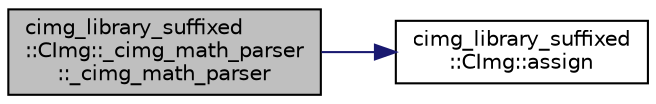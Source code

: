digraph "cimg_library_suffixed::CImg::_cimg_math_parser::_cimg_math_parser"
{
  edge [fontname="Helvetica",fontsize="10",labelfontname="Helvetica",labelfontsize="10"];
  node [fontname="Helvetica",fontsize="10",shape=record];
  rankdir="LR";
  Node9 [label="cimg_library_suffixed\l::CImg::_cimg_math_parser\l::_cimg_math_parser",height=0.2,width=0.4,color="black", fillcolor="grey75", style="filled", fontcolor="black"];
  Node9 -> Node10 [color="midnightblue",fontsize="10",style="solid",fontname="Helvetica"];
  Node10 [label="cimg_library_suffixed\l::CImg::assign",height=0.2,width=0.4,color="black", fillcolor="white", style="filled",URL="$structcimg__library__suffixed_1_1_c_img.html#a82cf529dfcb37cbd01ad7f9bd76795d7",tooltip="Construct empty image . "];
}
